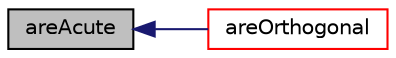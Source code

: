 digraph "areAcute"
{
  bgcolor="transparent";
  edge [fontname="Helvetica",fontsize="10",labelfontname="Helvetica",labelfontsize="10"];
  node [fontname="Helvetica",fontsize="10",shape=record];
  rankdir="LR";
  Node1 [label="areAcute",height=0.2,width=0.4,color="black", fillcolor="grey75", style="filled", fontcolor="black"];
  Node1 -> Node2 [dir="back",color="midnightblue",fontsize="10",style="solid",fontname="Helvetica"];
  Node2 [label="areOrthogonal",height=0.2,width=0.4,color="red",URL="$a11071.html#a45627938ba7d20343d85f9a7e06e0c6a",tooltip="Test if a and b are orthogonal: a.b = 0. "];
}
